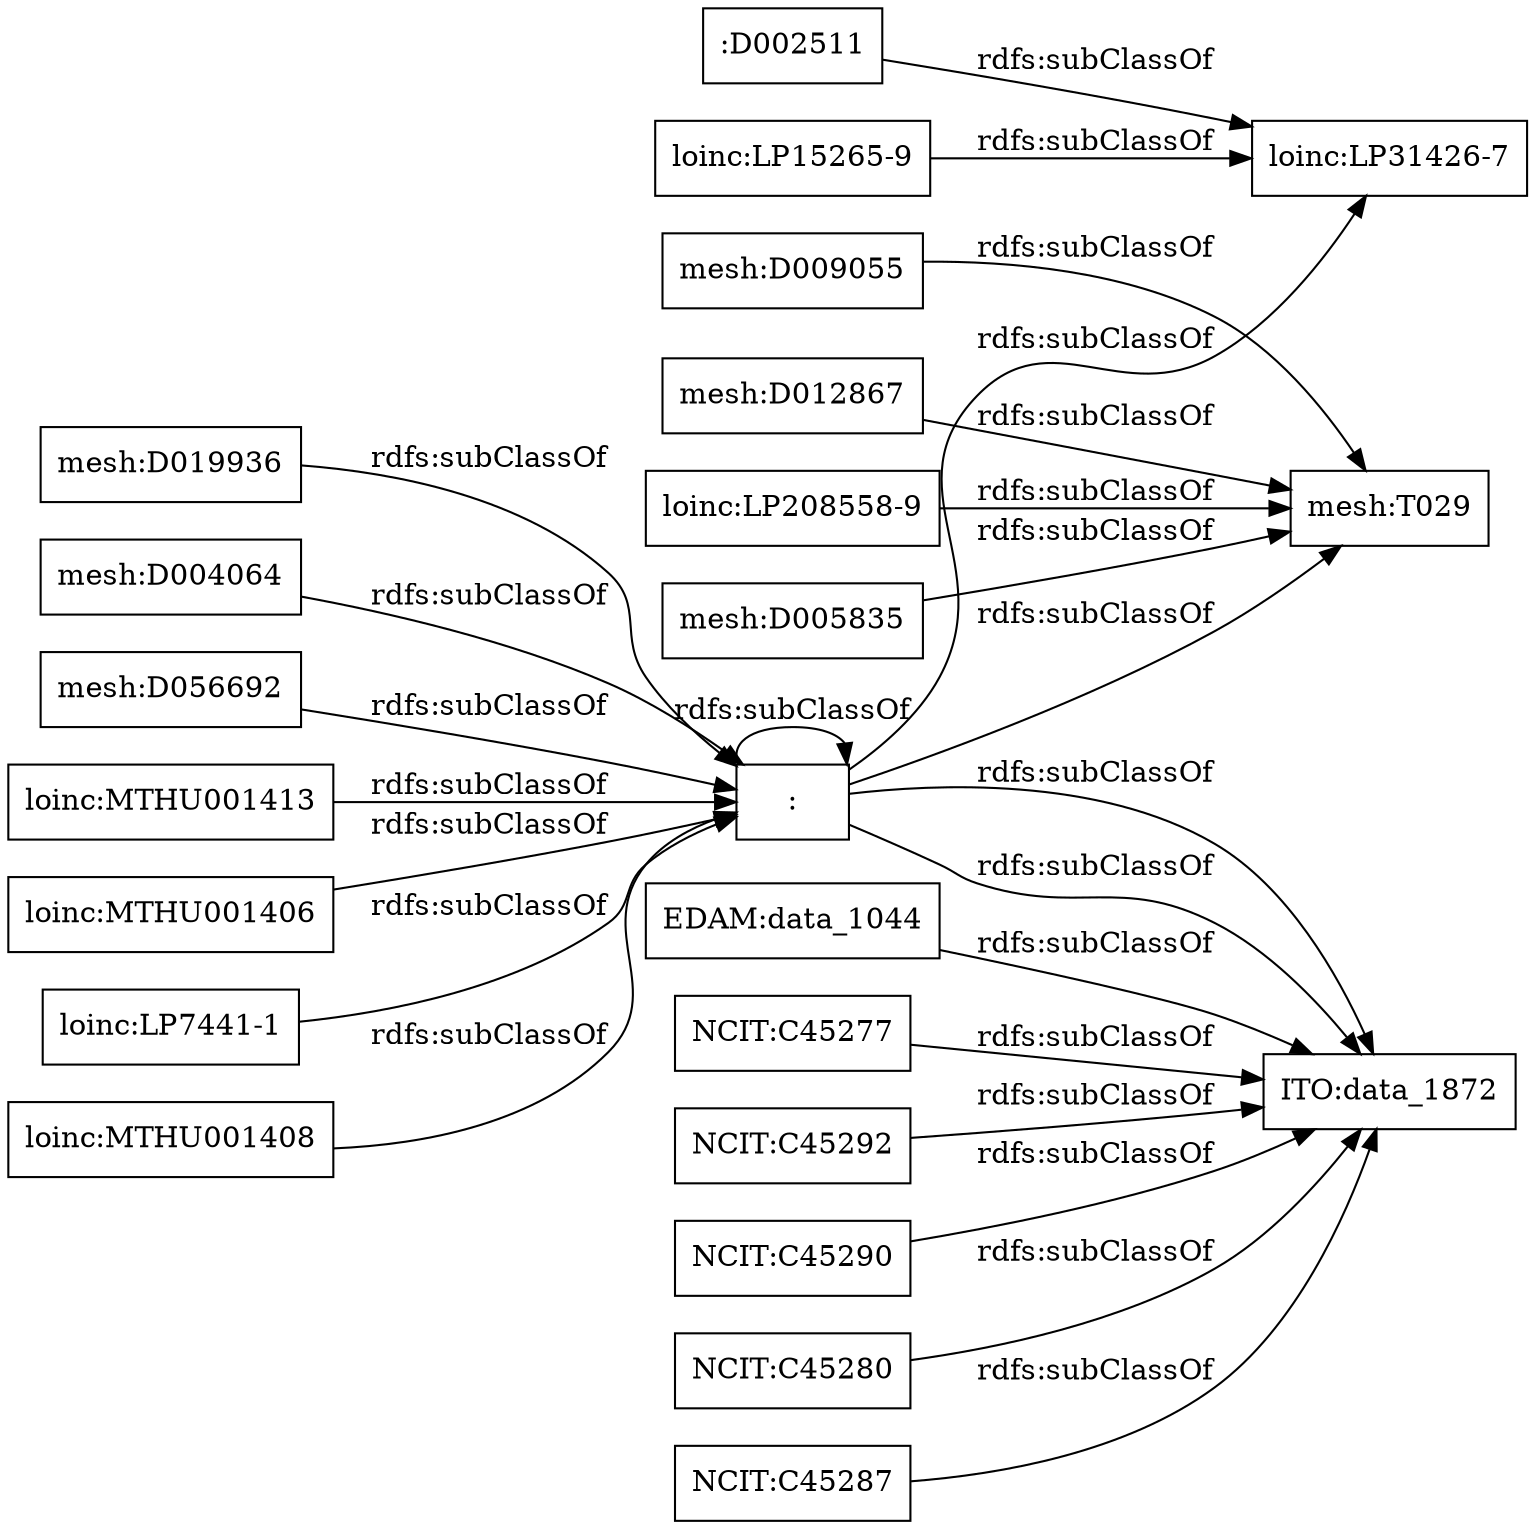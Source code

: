 digraph ar2dtool_diagram { 
rankdir=LR;
size="1000"
node [shape = rectangle, color="black"]; ":D002511" ":" "NCIT:C45292" ":" ":" ":" "mesh:T029" "loinc:LP31426-7" ":" "mesh:D019936" ":" "NCIT:C45290" "mesh:D004064" ":" "mesh:D056692" "loinc:MTHU001413" "mesh:D012867" ":" "NCIT:C45280" "loinc:MTHU001406" "loinc:LP7441-1" ":" ":" "NCIT:C45287" "ITO:data_1872" ":" ":" "EDAM:data_1044" ":" ":" "loinc:LP15265-9" "loinc:LP208558-9" "mesh:D005835" ":" "loinc:MTHU001408" "mesh:D009055" "NCIT:C45277" ; /*classes style*/
	":" -> "loinc:LP31426-7" [ label = "rdfs:subClassOf" ];
	"loinc:LP208558-9" -> "mesh:T029" [ label = "rdfs:subClassOf" ];
	"loinc:MTHU001413" -> ":" [ label = "rdfs:subClassOf" ];
	"EDAM:data_1044" -> "ITO:data_1872" [ label = "rdfs:subClassOf" ];
	"mesh:D009055" -> "mesh:T029" [ label = "rdfs:subClassOf" ];
	":" -> ":" [ label = "rdfs:subClassOf" ];
	":" -> "ITO:data_1872" [ label = "rdfs:subClassOf" ];
	"loinc:LP7441-1" -> ":" [ label = "rdfs:subClassOf" ];
	"NCIT:C45292" -> "ITO:data_1872" [ label = "rdfs:subClassOf" ];
	"loinc:MTHU001408" -> ":" [ label = "rdfs:subClassOf" ];
	"loinc:LP15265-9" -> "loinc:LP31426-7" [ label = "rdfs:subClassOf" ];
	"mesh:D012867" -> "mesh:T029" [ label = "rdfs:subClassOf" ];
	"mesh:D056692" -> ":" [ label = "rdfs:subClassOf" ];
	"mesh:D019936" -> ":" [ label = "rdfs:subClassOf" ];
	"mesh:D005835" -> "mesh:T029" [ label = "rdfs:subClassOf" ];
	"NCIT:C45287" -> "ITO:data_1872" [ label = "rdfs:subClassOf" ];
	"NCIT:C45290" -> "ITO:data_1872" [ label = "rdfs:subClassOf" ];
	"loinc:MTHU001406" -> ":" [ label = "rdfs:subClassOf" ];
	":D002511" -> "loinc:LP31426-7" [ label = "rdfs:subClassOf" ];
	"NCIT:C45277" -> "ITO:data_1872" [ label = "rdfs:subClassOf" ];
	":" -> "mesh:T029" [ label = "rdfs:subClassOf" ];
	"NCIT:C45280" -> "ITO:data_1872" [ label = "rdfs:subClassOf" ];
	":" -> "ITO:data_1872" [ label = "rdfs:subClassOf" ];
	"mesh:D004064" -> ":" [ label = "rdfs:subClassOf" ];

}
